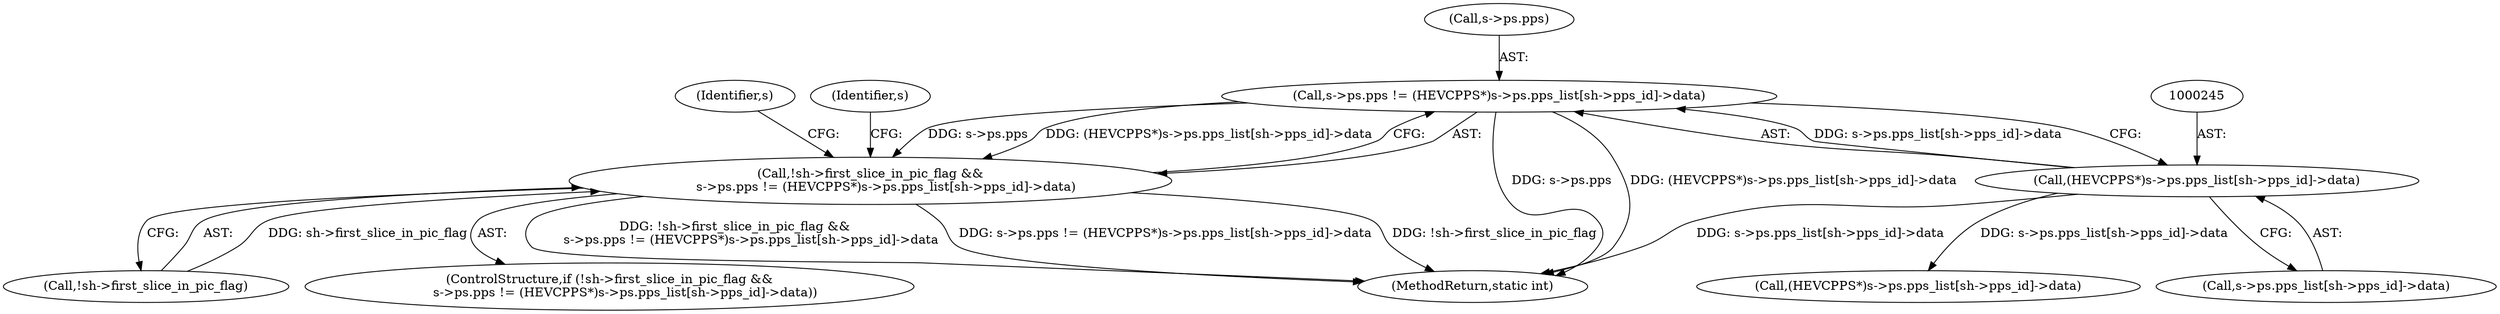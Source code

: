 digraph "0_FFmpeg_54655623a82632e7624714d7b2a3e039dc5faa7e_0@pointer" {
"1000238" [label="(Call,s->ps.pps != (HEVCPPS*)s->ps.pps_list[sh->pps_id]->data)"];
"1000244" [label="(Call,(HEVCPPS*)s->ps.pps_list[sh->pps_id]->data)"];
"1000233" [label="(Call,!sh->first_slice_in_pic_flag &&\n        s->ps.pps != (HEVCPPS*)s->ps.pps_list[sh->pps_id]->data)"];
"1000244" [label="(Call,(HEVCPPS*)s->ps.pps_list[sh->pps_id]->data)"];
"1000260" [label="(Identifier,s)"];
"1000269" [label="(Identifier,s)"];
"1000238" [label="(Call,s->ps.pps != (HEVCPPS*)s->ps.pps_list[sh->pps_id]->data)"];
"1000232" [label="(ControlStructure,if (!sh->first_slice_in_pic_flag &&\n        s->ps.pps != (HEVCPPS*)s->ps.pps_list[sh->pps_id]->data))"];
"1002212" [label="(MethodReturn,static int)"];
"1000246" [label="(Call,s->ps.pps_list[sh->pps_id]->data)"];
"1000234" [label="(Call,!sh->first_slice_in_pic_flag)"];
"1000233" [label="(Call,!sh->first_slice_in_pic_flag &&\n        s->ps.pps != (HEVCPPS*)s->ps.pps_list[sh->pps_id]->data)"];
"1000239" [label="(Call,s->ps.pps)"];
"1000272" [label="(Call,(HEVCPPS*)s->ps.pps_list[sh->pps_id]->data)"];
"1000238" -> "1000233"  [label="AST: "];
"1000238" -> "1000244"  [label="CFG: "];
"1000239" -> "1000238"  [label="AST: "];
"1000244" -> "1000238"  [label="AST: "];
"1000233" -> "1000238"  [label="CFG: "];
"1000238" -> "1002212"  [label="DDG: s->ps.pps"];
"1000238" -> "1002212"  [label="DDG: (HEVCPPS*)s->ps.pps_list[sh->pps_id]->data"];
"1000238" -> "1000233"  [label="DDG: s->ps.pps"];
"1000238" -> "1000233"  [label="DDG: (HEVCPPS*)s->ps.pps_list[sh->pps_id]->data"];
"1000244" -> "1000238"  [label="DDG: s->ps.pps_list[sh->pps_id]->data"];
"1000244" -> "1000246"  [label="CFG: "];
"1000245" -> "1000244"  [label="AST: "];
"1000246" -> "1000244"  [label="AST: "];
"1000244" -> "1002212"  [label="DDG: s->ps.pps_list[sh->pps_id]->data"];
"1000244" -> "1000272"  [label="DDG: s->ps.pps_list[sh->pps_id]->data"];
"1000233" -> "1000232"  [label="AST: "];
"1000233" -> "1000234"  [label="CFG: "];
"1000234" -> "1000233"  [label="AST: "];
"1000260" -> "1000233"  [label="CFG: "];
"1000269" -> "1000233"  [label="CFG: "];
"1000233" -> "1002212"  [label="DDG: !sh->first_slice_in_pic_flag &&\n        s->ps.pps != (HEVCPPS*)s->ps.pps_list[sh->pps_id]->data"];
"1000233" -> "1002212"  [label="DDG: s->ps.pps != (HEVCPPS*)s->ps.pps_list[sh->pps_id]->data"];
"1000233" -> "1002212"  [label="DDG: !sh->first_slice_in_pic_flag"];
"1000234" -> "1000233"  [label="DDG: sh->first_slice_in_pic_flag"];
}
